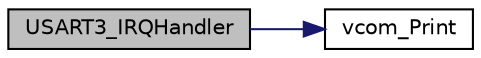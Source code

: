 digraph "USART3_IRQHandler"
{
  edge [fontname="Helvetica",fontsize="10",labelfontname="Helvetica",labelfontsize="10"];
  node [fontname="Helvetica",fontsize="10",shape=record];
  rankdir="LR";
  Node48 [label="USART3_IRQHandler",height=0.2,width=0.4,color="black", fillcolor="grey75", style="filled", fontcolor="black"];
  Node48 -> Node49 [color="midnightblue",fontsize="10",style="solid",fontname="Helvetica"];
  Node49 [label="vcom_Print",height=0.2,width=0.4,color="black", fillcolor="white", style="filled",URL="$vcom_8h.html#a042904239f38c26793f81eb6ae6411d0",tooltip="Sends circular Buffer on com port in IT mode "];
}
